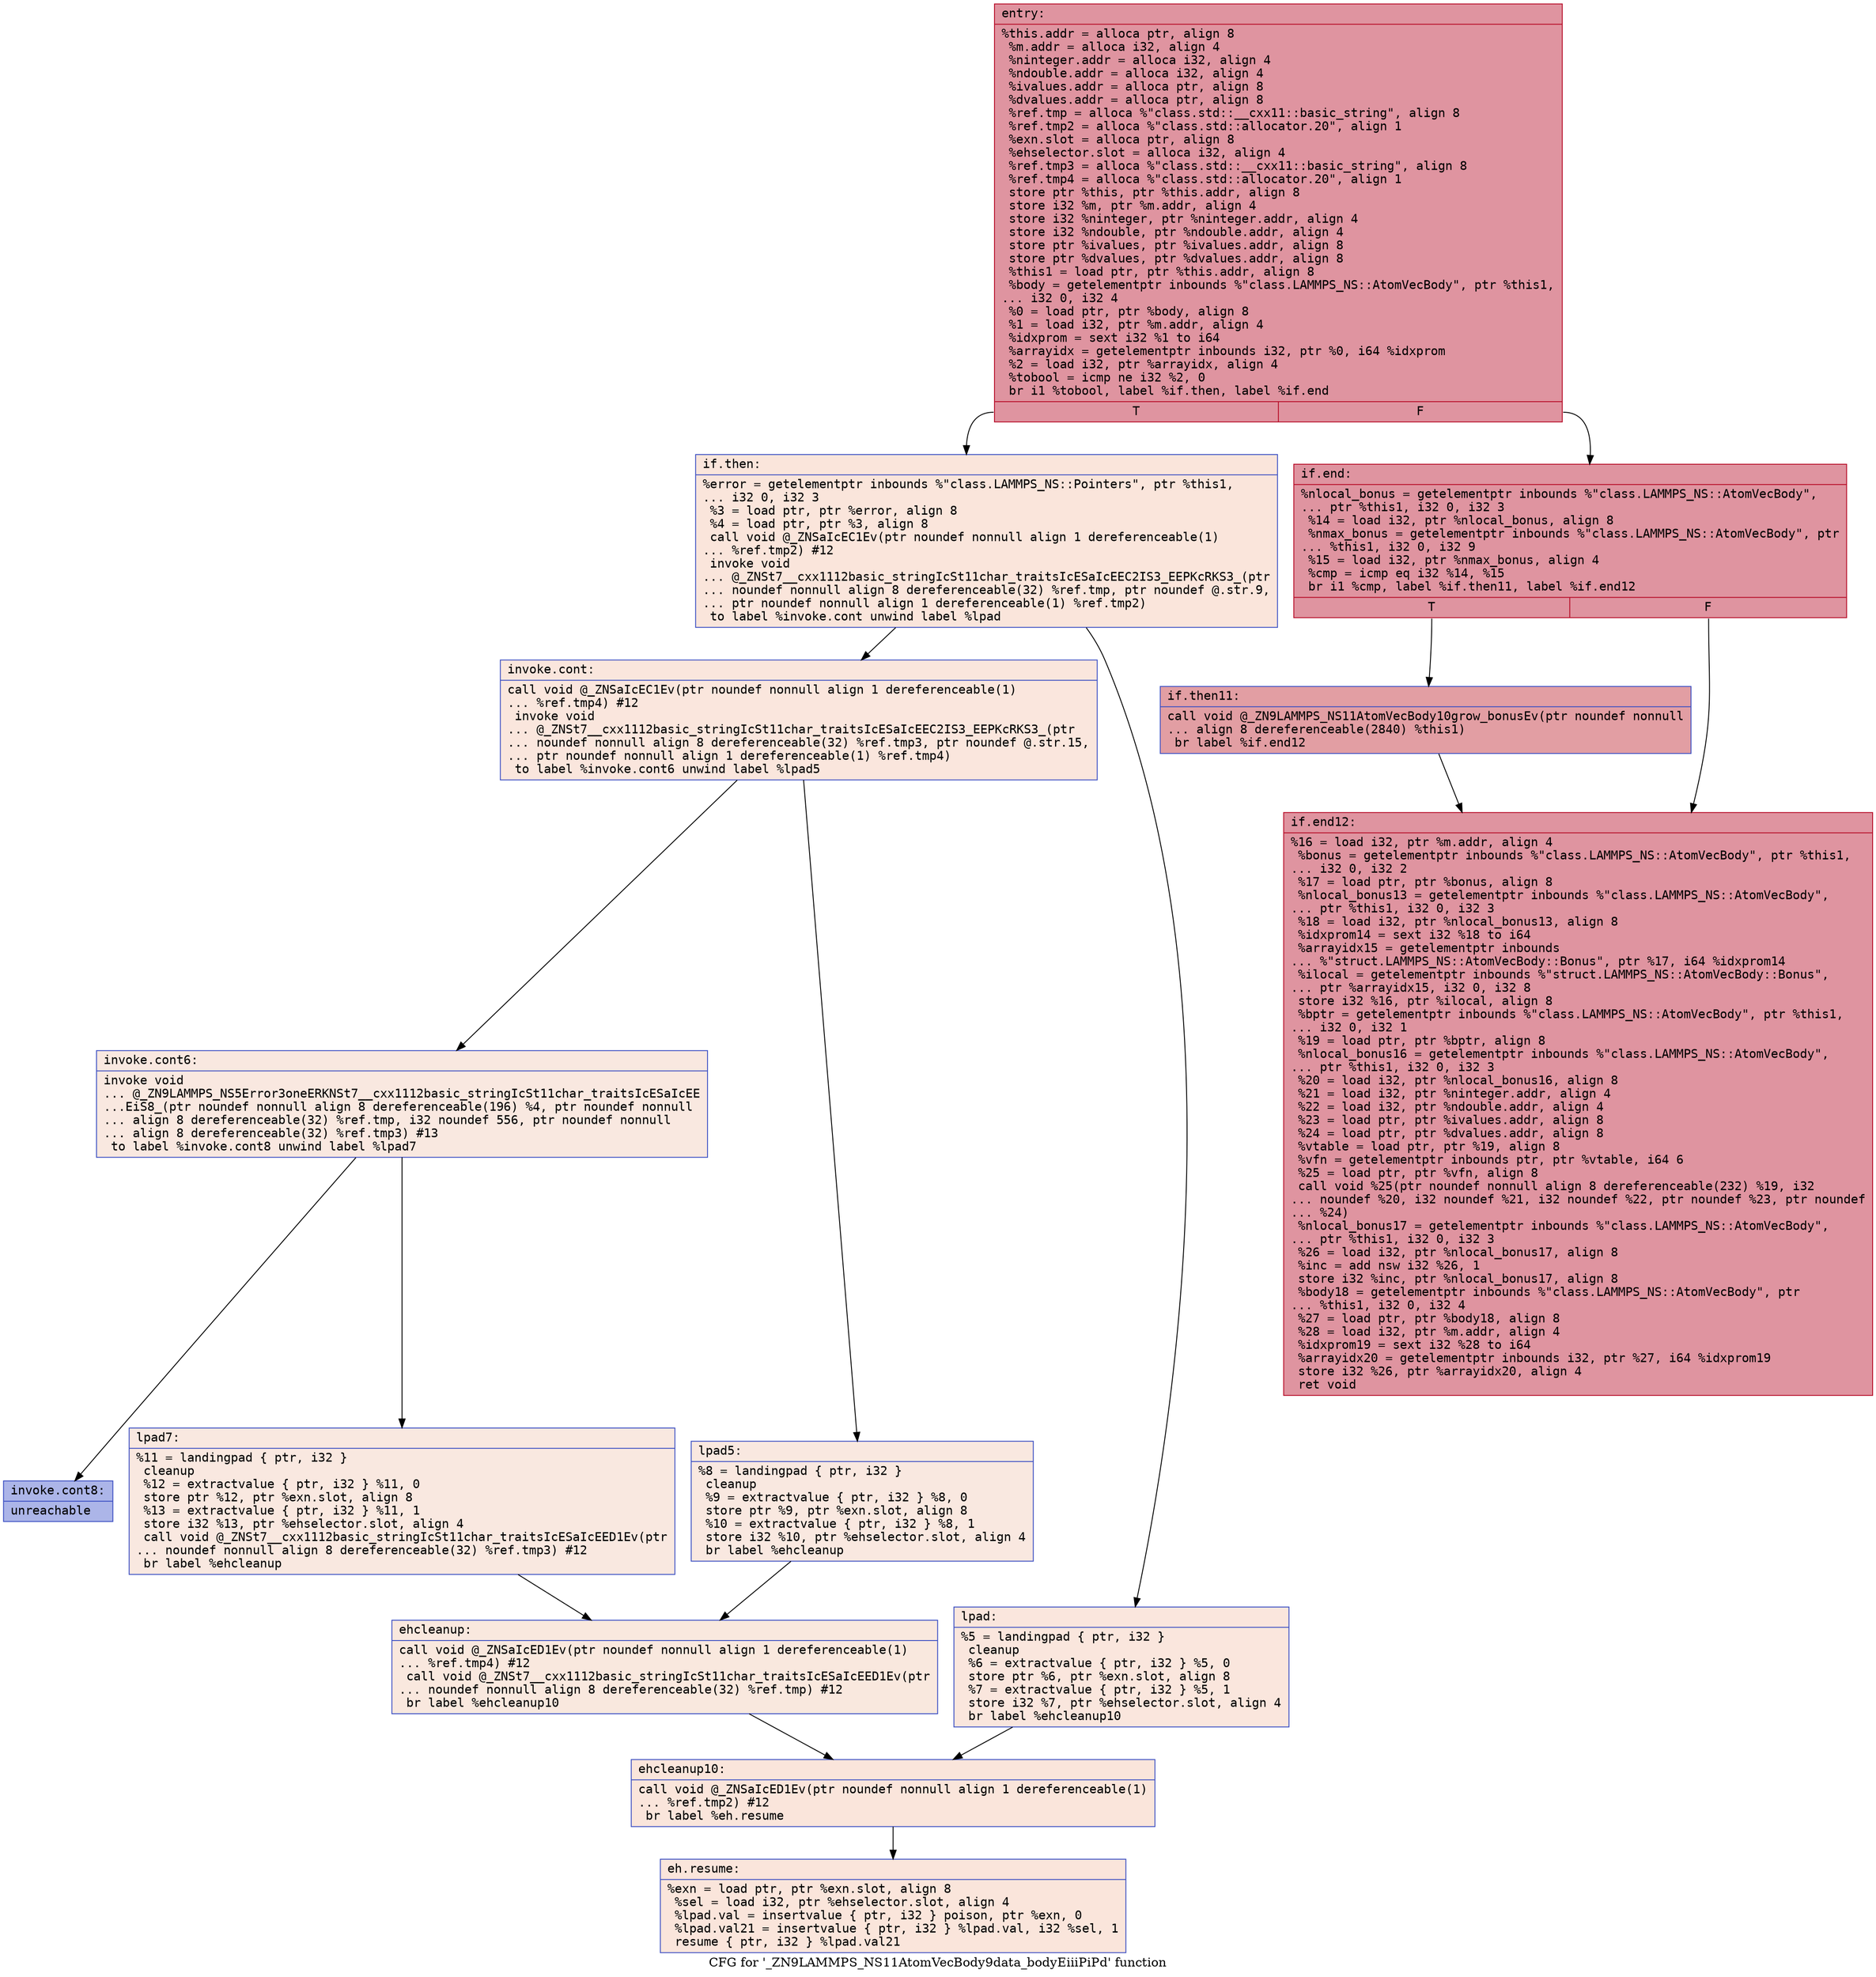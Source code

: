 digraph "CFG for '_ZN9LAMMPS_NS11AtomVecBody9data_bodyEiiiPiPd' function" {
	label="CFG for '_ZN9LAMMPS_NS11AtomVecBody9data_bodyEiiiPiPd' function";

	Node0x564c7b4d19e0 [shape=record,color="#b70d28ff", style=filled, fillcolor="#b70d2870" fontname="Courier",label="{entry:\l|  %this.addr = alloca ptr, align 8\l  %m.addr = alloca i32, align 4\l  %ninteger.addr = alloca i32, align 4\l  %ndouble.addr = alloca i32, align 4\l  %ivalues.addr = alloca ptr, align 8\l  %dvalues.addr = alloca ptr, align 8\l  %ref.tmp = alloca %\"class.std::__cxx11::basic_string\", align 8\l  %ref.tmp2 = alloca %\"class.std::allocator.20\", align 1\l  %exn.slot = alloca ptr, align 8\l  %ehselector.slot = alloca i32, align 4\l  %ref.tmp3 = alloca %\"class.std::__cxx11::basic_string\", align 8\l  %ref.tmp4 = alloca %\"class.std::allocator.20\", align 1\l  store ptr %this, ptr %this.addr, align 8\l  store i32 %m, ptr %m.addr, align 4\l  store i32 %ninteger, ptr %ninteger.addr, align 4\l  store i32 %ndouble, ptr %ndouble.addr, align 4\l  store ptr %ivalues, ptr %ivalues.addr, align 8\l  store ptr %dvalues, ptr %dvalues.addr, align 8\l  %this1 = load ptr, ptr %this.addr, align 8\l  %body = getelementptr inbounds %\"class.LAMMPS_NS::AtomVecBody\", ptr %this1,\l... i32 0, i32 4\l  %0 = load ptr, ptr %body, align 8\l  %1 = load i32, ptr %m.addr, align 4\l  %idxprom = sext i32 %1 to i64\l  %arrayidx = getelementptr inbounds i32, ptr %0, i64 %idxprom\l  %2 = load i32, ptr %arrayidx, align 4\l  %tobool = icmp ne i32 %2, 0\l  br i1 %tobool, label %if.then, label %if.end\l|{<s0>T|<s1>F}}"];
	Node0x564c7b4d19e0:s0 -> Node0x564c7b4d2f70[tooltip="entry -> if.then\nProbability 0.00%" ];
	Node0x564c7b4d19e0:s1 -> Node0x564c7b4d21c0[tooltip="entry -> if.end\nProbability 100.00%" ];
	Node0x564c7b4d2f70 [shape=record,color="#3d50c3ff", style=filled, fillcolor="#f4c5ad70" fontname="Courier",label="{if.then:\l|  %error = getelementptr inbounds %\"class.LAMMPS_NS::Pointers\", ptr %this1,\l... i32 0, i32 3\l  %3 = load ptr, ptr %error, align 8\l  %4 = load ptr, ptr %3, align 8\l  call void @_ZNSaIcEC1Ev(ptr noundef nonnull align 1 dereferenceable(1)\l... %ref.tmp2) #12\l  invoke void\l... @_ZNSt7__cxx1112basic_stringIcSt11char_traitsIcESaIcEEC2IS3_EEPKcRKS3_(ptr\l... noundef nonnull align 8 dereferenceable(32) %ref.tmp, ptr noundef @.str.9,\l... ptr noundef nonnull align 1 dereferenceable(1) %ref.tmp2)\l          to label %invoke.cont unwind label %lpad\l}"];
	Node0x564c7b4d2f70 -> Node0x564c7b4d3600[tooltip="if.then -> invoke.cont\nProbability 50.00%" ];
	Node0x564c7b4d2f70 -> Node0x564c7b4d3680[tooltip="if.then -> lpad\nProbability 50.00%" ];
	Node0x564c7b4d3600 [shape=record,color="#3d50c3ff", style=filled, fillcolor="#f3c7b170" fontname="Courier",label="{invoke.cont:\l|  call void @_ZNSaIcEC1Ev(ptr noundef nonnull align 1 dereferenceable(1)\l... %ref.tmp4) #12\l  invoke void\l... @_ZNSt7__cxx1112basic_stringIcSt11char_traitsIcESaIcEEC2IS3_EEPKcRKS3_(ptr\l... noundef nonnull align 8 dereferenceable(32) %ref.tmp3, ptr noundef @.str.15,\l... ptr noundef nonnull align 1 dereferenceable(1) %ref.tmp4)\l          to label %invoke.cont6 unwind label %lpad5\l}"];
	Node0x564c7b4d3600 -> Node0x564c7b4d3980[tooltip="invoke.cont -> invoke.cont6\nProbability 50.00%" ];
	Node0x564c7b4d3600 -> Node0x564c7b4d39d0[tooltip="invoke.cont -> lpad5\nProbability 50.00%" ];
	Node0x564c7b4d3980 [shape=record,color="#3d50c3ff", style=filled, fillcolor="#f1ccb870" fontname="Courier",label="{invoke.cont6:\l|  invoke void\l... @_ZN9LAMMPS_NS5Error3oneERKNSt7__cxx1112basic_stringIcSt11char_traitsIcESaIcEE\l...EiS8_(ptr noundef nonnull align 8 dereferenceable(196) %4, ptr noundef nonnull\l... align 8 dereferenceable(32) %ref.tmp, i32 noundef 556, ptr noundef nonnull\l... align 8 dereferenceable(32) %ref.tmp3) #13\l          to label %invoke.cont8 unwind label %lpad7\l}"];
	Node0x564c7b4d3980 -> Node0x564c7b4d3930[tooltip="invoke.cont6 -> invoke.cont8\nProbability 0.00%" ];
	Node0x564c7b4d3980 -> Node0x564c7b4d3c30[tooltip="invoke.cont6 -> lpad7\nProbability 100.00%" ];
	Node0x564c7b4d3930 [shape=record,color="#3d50c3ff", style=filled, fillcolor="#4358cb70" fontname="Courier",label="{invoke.cont8:\l|  unreachable\l}"];
	Node0x564c7b4d3680 [shape=record,color="#3d50c3ff", style=filled, fillcolor="#f3c7b170" fontname="Courier",label="{lpad:\l|  %5 = landingpad \{ ptr, i32 \}\l          cleanup\l  %6 = extractvalue \{ ptr, i32 \} %5, 0\l  store ptr %6, ptr %exn.slot, align 8\l  %7 = extractvalue \{ ptr, i32 \} %5, 1\l  store i32 %7, ptr %ehselector.slot, align 4\l  br label %ehcleanup10\l}"];
	Node0x564c7b4d3680 -> Node0x564c7b4d4190[tooltip="lpad -> ehcleanup10\nProbability 100.00%" ];
	Node0x564c7b4d39d0 [shape=record,color="#3d50c3ff", style=filled, fillcolor="#f1ccb870" fontname="Courier",label="{lpad5:\l|  %8 = landingpad \{ ptr, i32 \}\l          cleanup\l  %9 = extractvalue \{ ptr, i32 \} %8, 0\l  store ptr %9, ptr %exn.slot, align 8\l  %10 = extractvalue \{ ptr, i32 \} %8, 1\l  store i32 %10, ptr %ehselector.slot, align 4\l  br label %ehcleanup\l}"];
	Node0x564c7b4d39d0 -> Node0x564c7b4d44e0[tooltip="lpad5 -> ehcleanup\nProbability 100.00%" ];
	Node0x564c7b4d3c30 [shape=record,color="#3d50c3ff", style=filled, fillcolor="#f1ccb870" fontname="Courier",label="{lpad7:\l|  %11 = landingpad \{ ptr, i32 \}\l          cleanup\l  %12 = extractvalue \{ ptr, i32 \} %11, 0\l  store ptr %12, ptr %exn.slot, align 8\l  %13 = extractvalue \{ ptr, i32 \} %11, 1\l  store i32 %13, ptr %ehselector.slot, align 4\l  call void @_ZNSt7__cxx1112basic_stringIcSt11char_traitsIcESaIcEED1Ev(ptr\l... noundef nonnull align 8 dereferenceable(32) %ref.tmp3) #12\l  br label %ehcleanup\l}"];
	Node0x564c7b4d3c30 -> Node0x564c7b4d44e0[tooltip="lpad7 -> ehcleanup\nProbability 100.00%" ];
	Node0x564c7b4d44e0 [shape=record,color="#3d50c3ff", style=filled, fillcolor="#f2cab570" fontname="Courier",label="{ehcleanup:\l|  call void @_ZNSaIcED1Ev(ptr noundef nonnull align 1 dereferenceable(1)\l... %ref.tmp4) #12\l  call void @_ZNSt7__cxx1112basic_stringIcSt11char_traitsIcESaIcEED1Ev(ptr\l... noundef nonnull align 8 dereferenceable(32) %ref.tmp) #12\l  br label %ehcleanup10\l}"];
	Node0x564c7b4d44e0 -> Node0x564c7b4d4190[tooltip="ehcleanup -> ehcleanup10\nProbability 100.00%" ];
	Node0x564c7b4d4190 [shape=record,color="#3d50c3ff", style=filled, fillcolor="#f4c5ad70" fontname="Courier",label="{ehcleanup10:\l|  call void @_ZNSaIcED1Ev(ptr noundef nonnull align 1 dereferenceable(1)\l... %ref.tmp2) #12\l  br label %eh.resume\l}"];
	Node0x564c7b4d4190 -> Node0x564c7b4d4d90[tooltip="ehcleanup10 -> eh.resume\nProbability 100.00%" ];
	Node0x564c7b4d21c0 [shape=record,color="#b70d28ff", style=filled, fillcolor="#b70d2870" fontname="Courier",label="{if.end:\l|  %nlocal_bonus = getelementptr inbounds %\"class.LAMMPS_NS::AtomVecBody\",\l... ptr %this1, i32 0, i32 3\l  %14 = load i32, ptr %nlocal_bonus, align 8\l  %nmax_bonus = getelementptr inbounds %\"class.LAMMPS_NS::AtomVecBody\", ptr\l... %this1, i32 0, i32 9\l  %15 = load i32, ptr %nmax_bonus, align 4\l  %cmp = icmp eq i32 %14, %15\l  br i1 %cmp, label %if.then11, label %if.end12\l|{<s0>T|<s1>F}}"];
	Node0x564c7b4d21c0:s0 -> Node0x564c7b4d51c0[tooltip="if.end -> if.then11\nProbability 50.00%" ];
	Node0x564c7b4d21c0:s1 -> Node0x564c7b4d5240[tooltip="if.end -> if.end12\nProbability 50.00%" ];
	Node0x564c7b4d51c0 [shape=record,color="#3d50c3ff", style=filled, fillcolor="#be242e70" fontname="Courier",label="{if.then11:\l|  call void @_ZN9LAMMPS_NS11AtomVecBody10grow_bonusEv(ptr noundef nonnull\l... align 8 dereferenceable(2840) %this1)\l  br label %if.end12\l}"];
	Node0x564c7b4d51c0 -> Node0x564c7b4d5240[tooltip="if.then11 -> if.end12\nProbability 100.00%" ];
	Node0x564c7b4d5240 [shape=record,color="#b70d28ff", style=filled, fillcolor="#b70d2870" fontname="Courier",label="{if.end12:\l|  %16 = load i32, ptr %m.addr, align 4\l  %bonus = getelementptr inbounds %\"class.LAMMPS_NS::AtomVecBody\", ptr %this1,\l... i32 0, i32 2\l  %17 = load ptr, ptr %bonus, align 8\l  %nlocal_bonus13 = getelementptr inbounds %\"class.LAMMPS_NS::AtomVecBody\",\l... ptr %this1, i32 0, i32 3\l  %18 = load i32, ptr %nlocal_bonus13, align 8\l  %idxprom14 = sext i32 %18 to i64\l  %arrayidx15 = getelementptr inbounds\l... %\"struct.LAMMPS_NS::AtomVecBody::Bonus\", ptr %17, i64 %idxprom14\l  %ilocal = getelementptr inbounds %\"struct.LAMMPS_NS::AtomVecBody::Bonus\",\l... ptr %arrayidx15, i32 0, i32 8\l  store i32 %16, ptr %ilocal, align 8\l  %bptr = getelementptr inbounds %\"class.LAMMPS_NS::AtomVecBody\", ptr %this1,\l... i32 0, i32 1\l  %19 = load ptr, ptr %bptr, align 8\l  %nlocal_bonus16 = getelementptr inbounds %\"class.LAMMPS_NS::AtomVecBody\",\l... ptr %this1, i32 0, i32 3\l  %20 = load i32, ptr %nlocal_bonus16, align 8\l  %21 = load i32, ptr %ninteger.addr, align 4\l  %22 = load i32, ptr %ndouble.addr, align 4\l  %23 = load ptr, ptr %ivalues.addr, align 8\l  %24 = load ptr, ptr %dvalues.addr, align 8\l  %vtable = load ptr, ptr %19, align 8\l  %vfn = getelementptr inbounds ptr, ptr %vtable, i64 6\l  %25 = load ptr, ptr %vfn, align 8\l  call void %25(ptr noundef nonnull align 8 dereferenceable(232) %19, i32\l... noundef %20, i32 noundef %21, i32 noundef %22, ptr noundef %23, ptr noundef\l... %24)\l  %nlocal_bonus17 = getelementptr inbounds %\"class.LAMMPS_NS::AtomVecBody\",\l... ptr %this1, i32 0, i32 3\l  %26 = load i32, ptr %nlocal_bonus17, align 8\l  %inc = add nsw i32 %26, 1\l  store i32 %inc, ptr %nlocal_bonus17, align 8\l  %body18 = getelementptr inbounds %\"class.LAMMPS_NS::AtomVecBody\", ptr\l... %this1, i32 0, i32 4\l  %27 = load ptr, ptr %body18, align 8\l  %28 = load i32, ptr %m.addr, align 4\l  %idxprom19 = sext i32 %28 to i64\l  %arrayidx20 = getelementptr inbounds i32, ptr %27, i64 %idxprom19\l  store i32 %26, ptr %arrayidx20, align 4\l  ret void\l}"];
	Node0x564c7b4d4d90 [shape=record,color="#3d50c3ff", style=filled, fillcolor="#f4c5ad70" fontname="Courier",label="{eh.resume:\l|  %exn = load ptr, ptr %exn.slot, align 8\l  %sel = load i32, ptr %ehselector.slot, align 4\l  %lpad.val = insertvalue \{ ptr, i32 \} poison, ptr %exn, 0\l  %lpad.val21 = insertvalue \{ ptr, i32 \} %lpad.val, i32 %sel, 1\l  resume \{ ptr, i32 \} %lpad.val21\l}"];
}
